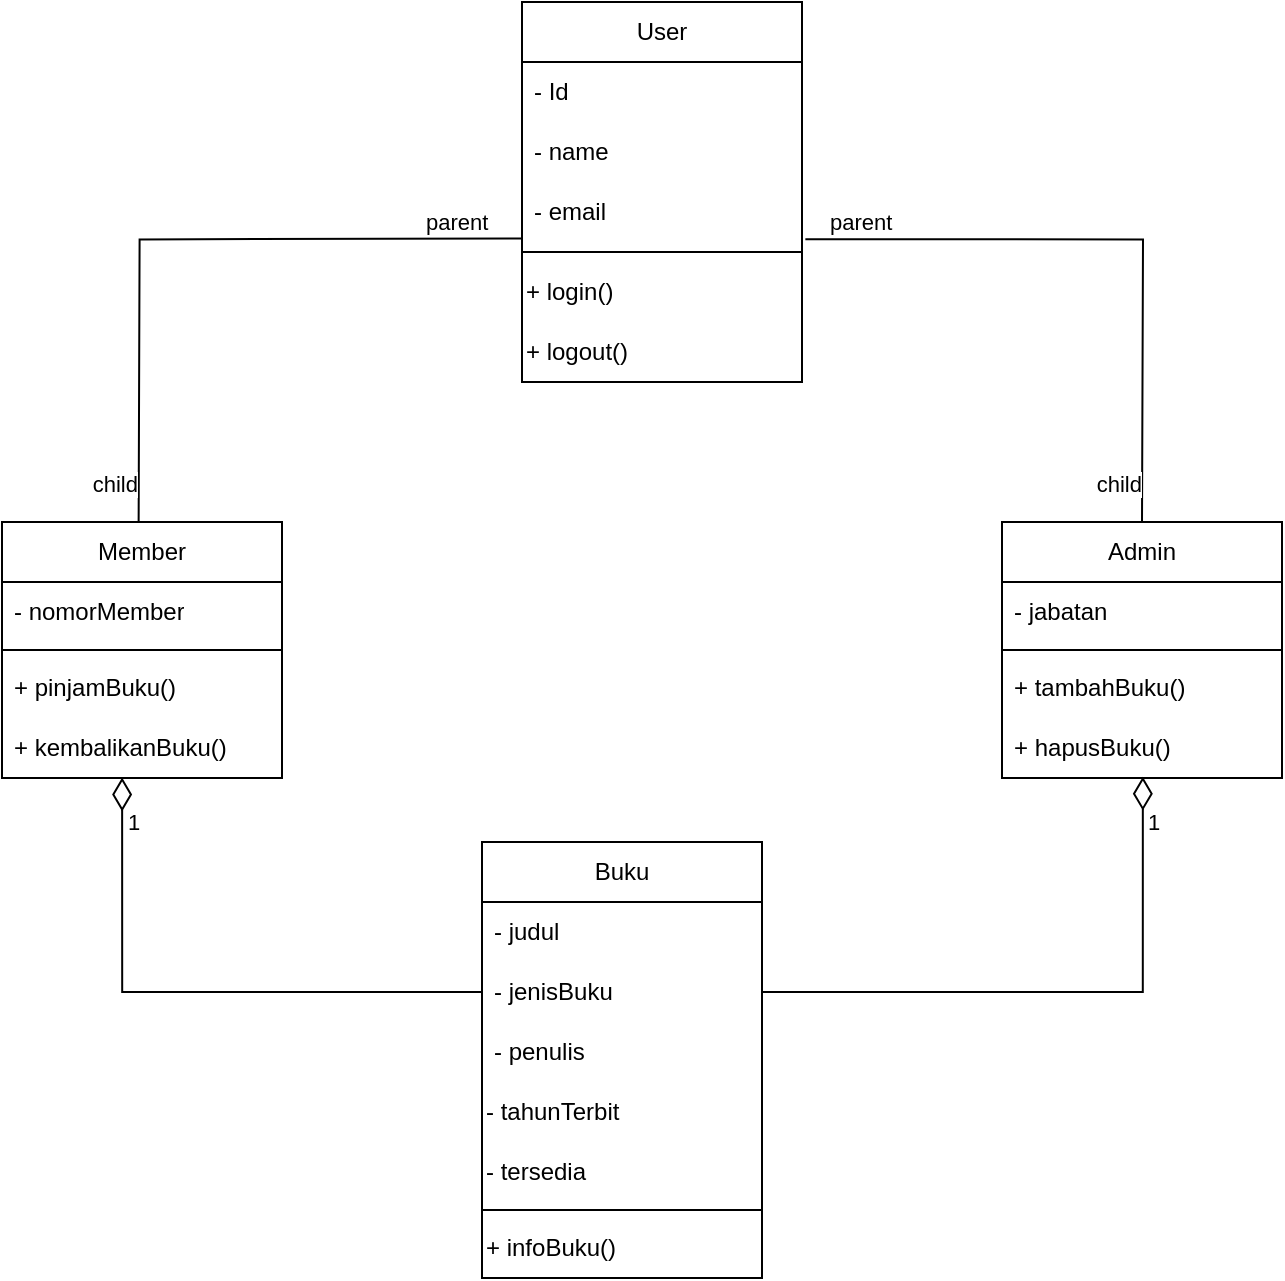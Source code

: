 <mxfile version="26.1.0">
  <diagram id="C5RBs43oDa-KdzZeNtuy" name="Page-1">
    <mxGraphModel dx="1216" dy="525" grid="1" gridSize="10" guides="1" tooltips="1" connect="1" arrows="1" fold="1" page="1" pageScale="1" pageWidth="827" pageHeight="1169" math="0" shadow="0">
      <root>
        <mxCell id="WIyWlLk6GJQsqaUBKTNV-0" />
        <mxCell id="WIyWlLk6GJQsqaUBKTNV-1" parent="WIyWlLk6GJQsqaUBKTNV-0" />
        <mxCell id="V7D8P6kWEjZhTCXjLnnw-0" value="Member" style="swimlane;fontStyle=0;childLayout=stackLayout;horizontal=1;startSize=30;horizontalStack=0;resizeParent=1;resizeParentMax=0;resizeLast=0;collapsible=1;marginBottom=0;whiteSpace=wrap;html=1;" vertex="1" parent="WIyWlLk6GJQsqaUBKTNV-1">
          <mxGeometry y="260" width="140" height="128" as="geometry" />
        </mxCell>
        <mxCell id="V7D8P6kWEjZhTCXjLnnw-1" value="- nomorMember" style="text;strokeColor=none;fillColor=none;align=left;verticalAlign=middle;spacingLeft=4;spacingRight=4;overflow=hidden;points=[[0,0.5],[1,0.5]];portConstraint=eastwest;rotatable=0;whiteSpace=wrap;html=1;" vertex="1" parent="V7D8P6kWEjZhTCXjLnnw-0">
          <mxGeometry y="30" width="140" height="30" as="geometry" />
        </mxCell>
        <mxCell id="V7D8P6kWEjZhTCXjLnnw-21" value="" style="line;strokeWidth=1;fillColor=none;align=left;verticalAlign=middle;spacingTop=-1;spacingLeft=3;spacingRight=3;rotatable=0;labelPosition=right;points=[];portConstraint=eastwest;strokeColor=inherit;" vertex="1" parent="V7D8P6kWEjZhTCXjLnnw-0">
          <mxGeometry y="60" width="140" height="8" as="geometry" />
        </mxCell>
        <mxCell id="V7D8P6kWEjZhTCXjLnnw-2" value="+ pinjamBuku()" style="text;strokeColor=none;fillColor=none;align=left;verticalAlign=middle;spacingLeft=4;spacingRight=4;overflow=hidden;points=[[0,0.5],[1,0.5]];portConstraint=eastwest;rotatable=0;whiteSpace=wrap;html=1;" vertex="1" parent="V7D8P6kWEjZhTCXjLnnw-0">
          <mxGeometry y="68" width="140" height="30" as="geometry" />
        </mxCell>
        <mxCell id="V7D8P6kWEjZhTCXjLnnw-3" value="+ kembalikanBuku()" style="text;strokeColor=none;fillColor=none;align=left;verticalAlign=middle;spacingLeft=4;spacingRight=4;overflow=hidden;points=[[0,0.5],[1,0.5]];portConstraint=eastwest;rotatable=0;whiteSpace=wrap;html=1;" vertex="1" parent="V7D8P6kWEjZhTCXjLnnw-0">
          <mxGeometry y="98" width="140" height="30" as="geometry" />
        </mxCell>
        <mxCell id="V7D8P6kWEjZhTCXjLnnw-4" value="Admin" style="swimlane;fontStyle=0;childLayout=stackLayout;horizontal=1;startSize=30;horizontalStack=0;resizeParent=1;resizeParentMax=0;resizeLast=0;collapsible=1;marginBottom=0;whiteSpace=wrap;html=1;" vertex="1" parent="WIyWlLk6GJQsqaUBKTNV-1">
          <mxGeometry x="500" y="260" width="140" height="128" as="geometry" />
        </mxCell>
        <mxCell id="V7D8P6kWEjZhTCXjLnnw-5" value="- jabatan" style="text;strokeColor=none;fillColor=none;align=left;verticalAlign=middle;spacingLeft=4;spacingRight=4;overflow=hidden;points=[[0,0.5],[1,0.5]];portConstraint=eastwest;rotatable=0;whiteSpace=wrap;html=1;" vertex="1" parent="V7D8P6kWEjZhTCXjLnnw-4">
          <mxGeometry y="30" width="140" height="30" as="geometry" />
        </mxCell>
        <mxCell id="V7D8P6kWEjZhTCXjLnnw-22" value="" style="line;strokeWidth=1;fillColor=none;align=left;verticalAlign=middle;spacingTop=-1;spacingLeft=3;spacingRight=3;rotatable=0;labelPosition=right;points=[];portConstraint=eastwest;strokeColor=inherit;" vertex="1" parent="V7D8P6kWEjZhTCXjLnnw-4">
          <mxGeometry y="60" width="140" height="8" as="geometry" />
        </mxCell>
        <mxCell id="V7D8P6kWEjZhTCXjLnnw-6" value="+ tambahBuku()" style="text;strokeColor=none;fillColor=none;align=left;verticalAlign=middle;spacingLeft=4;spacingRight=4;overflow=hidden;points=[[0,0.5],[1,0.5]];portConstraint=eastwest;rotatable=0;whiteSpace=wrap;html=1;" vertex="1" parent="V7D8P6kWEjZhTCXjLnnw-4">
          <mxGeometry y="68" width="140" height="30" as="geometry" />
        </mxCell>
        <mxCell id="V7D8P6kWEjZhTCXjLnnw-7" value="+ hapusBuku()" style="text;strokeColor=none;fillColor=none;align=left;verticalAlign=middle;spacingLeft=4;spacingRight=4;overflow=hidden;points=[[0,0.5],[1,0.5]];portConstraint=eastwest;rotatable=0;whiteSpace=wrap;html=1;" vertex="1" parent="V7D8P6kWEjZhTCXjLnnw-4">
          <mxGeometry y="98" width="140" height="30" as="geometry" />
        </mxCell>
        <mxCell id="V7D8P6kWEjZhTCXjLnnw-8" value="User" style="swimlane;fontStyle=0;childLayout=stackLayout;horizontal=1;startSize=30;horizontalStack=0;resizeParent=1;resizeParentMax=0;resizeLast=0;collapsible=1;marginBottom=0;whiteSpace=wrap;html=1;" vertex="1" parent="WIyWlLk6GJQsqaUBKTNV-1">
          <mxGeometry x="260" width="140" height="190" as="geometry">
            <mxRectangle x="260" width="70" height="30" as="alternateBounds" />
          </mxGeometry>
        </mxCell>
        <mxCell id="V7D8P6kWEjZhTCXjLnnw-9" value="- Id" style="text;strokeColor=none;fillColor=none;align=left;verticalAlign=middle;spacingLeft=4;spacingRight=4;overflow=hidden;points=[[0,0.5],[1,0.5]];portConstraint=eastwest;rotatable=0;whiteSpace=wrap;html=1;" vertex="1" parent="V7D8P6kWEjZhTCXjLnnw-8">
          <mxGeometry y="30" width="140" height="30" as="geometry" />
        </mxCell>
        <mxCell id="V7D8P6kWEjZhTCXjLnnw-10" value="- name" style="text;strokeColor=none;fillColor=none;align=left;verticalAlign=middle;spacingLeft=4;spacingRight=4;overflow=hidden;points=[[0,0.5],[1,0.5]];portConstraint=eastwest;rotatable=0;whiteSpace=wrap;html=1;" vertex="1" parent="V7D8P6kWEjZhTCXjLnnw-8">
          <mxGeometry y="60" width="140" height="30" as="geometry" />
        </mxCell>
        <mxCell id="V7D8P6kWEjZhTCXjLnnw-11" value="- email" style="text;strokeColor=none;fillColor=none;align=left;verticalAlign=middle;spacingLeft=4;spacingRight=4;overflow=hidden;points=[[0,0.5],[1,0.5]];portConstraint=eastwest;rotatable=0;whiteSpace=wrap;html=1;" vertex="1" parent="V7D8P6kWEjZhTCXjLnnw-8">
          <mxGeometry y="90" width="140" height="30" as="geometry" />
        </mxCell>
        <mxCell id="V7D8P6kWEjZhTCXjLnnw-16" value="" style="line;strokeWidth=1;fillColor=none;align=left;verticalAlign=middle;spacingTop=-1;spacingLeft=3;spacingRight=3;rotatable=0;labelPosition=right;points=[];portConstraint=eastwest;strokeColor=inherit;" vertex="1" parent="V7D8P6kWEjZhTCXjLnnw-8">
          <mxGeometry y="120" width="140" height="10" as="geometry" />
        </mxCell>
        <mxCell id="V7D8P6kWEjZhTCXjLnnw-19" value="+ login()" style="text;html=1;align=left;verticalAlign=middle;whiteSpace=wrap;rounded=0;" vertex="1" parent="V7D8P6kWEjZhTCXjLnnw-8">
          <mxGeometry y="130" width="140" height="30" as="geometry" />
        </mxCell>
        <mxCell id="V7D8P6kWEjZhTCXjLnnw-20" value="+ logout()" style="text;html=1;align=left;verticalAlign=middle;whiteSpace=wrap;rounded=0;" vertex="1" parent="V7D8P6kWEjZhTCXjLnnw-8">
          <mxGeometry y="160" width="140" height="30" as="geometry" />
        </mxCell>
        <mxCell id="V7D8P6kWEjZhTCXjLnnw-23" value="Buku" style="swimlane;fontStyle=0;childLayout=stackLayout;horizontal=1;startSize=30;horizontalStack=0;resizeParent=1;resizeParentMax=0;resizeLast=0;collapsible=1;marginBottom=0;whiteSpace=wrap;html=1;" vertex="1" parent="WIyWlLk6GJQsqaUBKTNV-1">
          <mxGeometry x="240" y="420" width="140" height="218" as="geometry" />
        </mxCell>
        <mxCell id="V7D8P6kWEjZhTCXjLnnw-24" value="- judul" style="text;strokeColor=none;fillColor=none;align=left;verticalAlign=middle;spacingLeft=4;spacingRight=4;overflow=hidden;points=[[0,0.5],[1,0.5]];portConstraint=eastwest;rotatable=0;whiteSpace=wrap;html=1;" vertex="1" parent="V7D8P6kWEjZhTCXjLnnw-23">
          <mxGeometry y="30" width="140" height="30" as="geometry" />
        </mxCell>
        <mxCell id="V7D8P6kWEjZhTCXjLnnw-25" value="- jenisBuku" style="text;strokeColor=none;fillColor=none;align=left;verticalAlign=middle;spacingLeft=4;spacingRight=4;overflow=hidden;points=[[0,0.5],[1,0.5]];portConstraint=eastwest;rotatable=0;whiteSpace=wrap;html=1;" vertex="1" parent="V7D8P6kWEjZhTCXjLnnw-23">
          <mxGeometry y="60" width="140" height="30" as="geometry" />
        </mxCell>
        <mxCell id="V7D8P6kWEjZhTCXjLnnw-26" value="- penulis" style="text;strokeColor=none;fillColor=none;align=left;verticalAlign=middle;spacingLeft=4;spacingRight=4;overflow=hidden;points=[[0,0.5],[1,0.5]];portConstraint=eastwest;rotatable=0;whiteSpace=wrap;html=1;" vertex="1" parent="V7D8P6kWEjZhTCXjLnnw-23">
          <mxGeometry y="90" width="140" height="30" as="geometry" />
        </mxCell>
        <mxCell id="V7D8P6kWEjZhTCXjLnnw-30" value="- tahunTerbit" style="text;html=1;align=left;verticalAlign=middle;whiteSpace=wrap;rounded=0;" vertex="1" parent="V7D8P6kWEjZhTCXjLnnw-23">
          <mxGeometry y="120" width="140" height="30" as="geometry" />
        </mxCell>
        <mxCell id="V7D8P6kWEjZhTCXjLnnw-31" value="- tersedia" style="text;html=1;align=left;verticalAlign=middle;whiteSpace=wrap;rounded=0;" vertex="1" parent="V7D8P6kWEjZhTCXjLnnw-23">
          <mxGeometry y="150" width="140" height="30" as="geometry" />
        </mxCell>
        <mxCell id="V7D8P6kWEjZhTCXjLnnw-27" value="" style="line;strokeWidth=1;fillColor=none;align=left;verticalAlign=middle;spacingTop=-1;spacingLeft=3;spacingRight=3;rotatable=0;labelPosition=right;points=[];portConstraint=eastwest;strokeColor=inherit;" vertex="1" parent="V7D8P6kWEjZhTCXjLnnw-23">
          <mxGeometry y="180" width="140" height="8" as="geometry" />
        </mxCell>
        <mxCell id="V7D8P6kWEjZhTCXjLnnw-28" value="+ infoBuku()" style="text;html=1;align=left;verticalAlign=middle;whiteSpace=wrap;rounded=0;" vertex="1" parent="V7D8P6kWEjZhTCXjLnnw-23">
          <mxGeometry y="188" width="140" height="30" as="geometry" />
        </mxCell>
        <mxCell id="V7D8P6kWEjZhTCXjLnnw-41" value="" style="endArrow=none;html=1;edgeStyle=orthogonalEdgeStyle;rounded=0;entryX=0.5;entryY=0;entryDx=0;entryDy=0;exitX=0.012;exitY=0.94;exitDx=0;exitDy=0;exitPerimeter=0;" edge="1" parent="WIyWlLk6GJQsqaUBKTNV-1">
          <mxGeometry relative="1" as="geometry">
            <mxPoint x="260" y="118.2" as="sourcePoint" />
            <mxPoint x="68.32" y="260" as="targetPoint" />
          </mxGeometry>
        </mxCell>
        <mxCell id="V7D8P6kWEjZhTCXjLnnw-42" value="parent" style="edgeLabel;resizable=0;html=1;align=left;verticalAlign=bottom;" connectable="0" vertex="1" parent="V7D8P6kWEjZhTCXjLnnw-41">
          <mxGeometry x="-1" relative="1" as="geometry">
            <mxPoint x="-50" as="offset" />
          </mxGeometry>
        </mxCell>
        <mxCell id="V7D8P6kWEjZhTCXjLnnw-43" value="child" style="edgeLabel;resizable=0;html=1;align=right;verticalAlign=bottom;" connectable="0" vertex="1" parent="V7D8P6kWEjZhTCXjLnnw-41">
          <mxGeometry x="1" relative="1" as="geometry">
            <mxPoint y="-10" as="offset" />
          </mxGeometry>
        </mxCell>
        <mxCell id="V7D8P6kWEjZhTCXjLnnw-44" value="" style="endArrow=none;html=1;edgeStyle=orthogonalEdgeStyle;rounded=0;entryX=0.5;entryY=0;entryDx=0;entryDy=0;exitX=1.012;exitY=0.955;exitDx=0;exitDy=0;exitPerimeter=0;" edge="1" parent="WIyWlLk6GJQsqaUBKTNV-1" source="V7D8P6kWEjZhTCXjLnnw-11">
          <mxGeometry relative="1" as="geometry">
            <mxPoint x="450" y="121" as="sourcePoint" />
            <mxPoint x="570" y="259.995" as="targetPoint" />
          </mxGeometry>
        </mxCell>
        <mxCell id="V7D8P6kWEjZhTCXjLnnw-45" value="parent" style="edgeLabel;resizable=0;html=1;align=left;verticalAlign=bottom;" connectable="0" vertex="1" parent="V7D8P6kWEjZhTCXjLnnw-44">
          <mxGeometry x="-1" relative="1" as="geometry">
            <mxPoint x="10" as="offset" />
          </mxGeometry>
        </mxCell>
        <mxCell id="V7D8P6kWEjZhTCXjLnnw-46" value="child" style="edgeLabel;resizable=0;html=1;align=right;verticalAlign=bottom;" connectable="0" vertex="1" parent="V7D8P6kWEjZhTCXjLnnw-44">
          <mxGeometry x="1" relative="1" as="geometry">
            <mxPoint y="-10" as="offset" />
          </mxGeometry>
        </mxCell>
        <mxCell id="V7D8P6kWEjZhTCXjLnnw-58" value="1" style="endArrow=none;html=1;endSize=12;startArrow=diamondThin;startSize=14;startFill=0;edgeStyle=orthogonalEdgeStyle;align=left;verticalAlign=bottom;rounded=0;entryX=0;entryY=0.5;entryDx=0;entryDy=0;exitX=0.429;exitY=0.991;exitDx=0;exitDy=0;exitPerimeter=0;" edge="1" parent="WIyWlLk6GJQsqaUBKTNV-1" source="V7D8P6kWEjZhTCXjLnnw-3" target="V7D8P6kWEjZhTCXjLnnw-25">
          <mxGeometry x="-0.784" y="1" relative="1" as="geometry">
            <mxPoint x="60" y="390" as="sourcePoint" />
            <mxPoint x="180" y="564" as="targetPoint" />
            <mxPoint as="offset" />
          </mxGeometry>
        </mxCell>
        <mxCell id="V7D8P6kWEjZhTCXjLnnw-59" value="1" style="endArrow=none;html=1;endSize=12;startArrow=diamondThin;startSize=14;startFill=0;edgeStyle=orthogonalEdgeStyle;align=left;verticalAlign=bottom;rounded=0;entryX=1;entryY=0.5;entryDx=0;entryDy=0;exitX=0.503;exitY=0.978;exitDx=0;exitDy=0;exitPerimeter=0;" edge="1" parent="WIyWlLk6GJQsqaUBKTNV-1" source="V7D8P6kWEjZhTCXjLnnw-7" target="V7D8P6kWEjZhTCXjLnnw-25">
          <mxGeometry x="-0.784" y="1" relative="1" as="geometry">
            <mxPoint x="570" y="390" as="sourcePoint" />
            <mxPoint x="560.517" y="536" as="targetPoint" />
            <mxPoint as="offset" />
          </mxGeometry>
        </mxCell>
      </root>
    </mxGraphModel>
  </diagram>
</mxfile>
